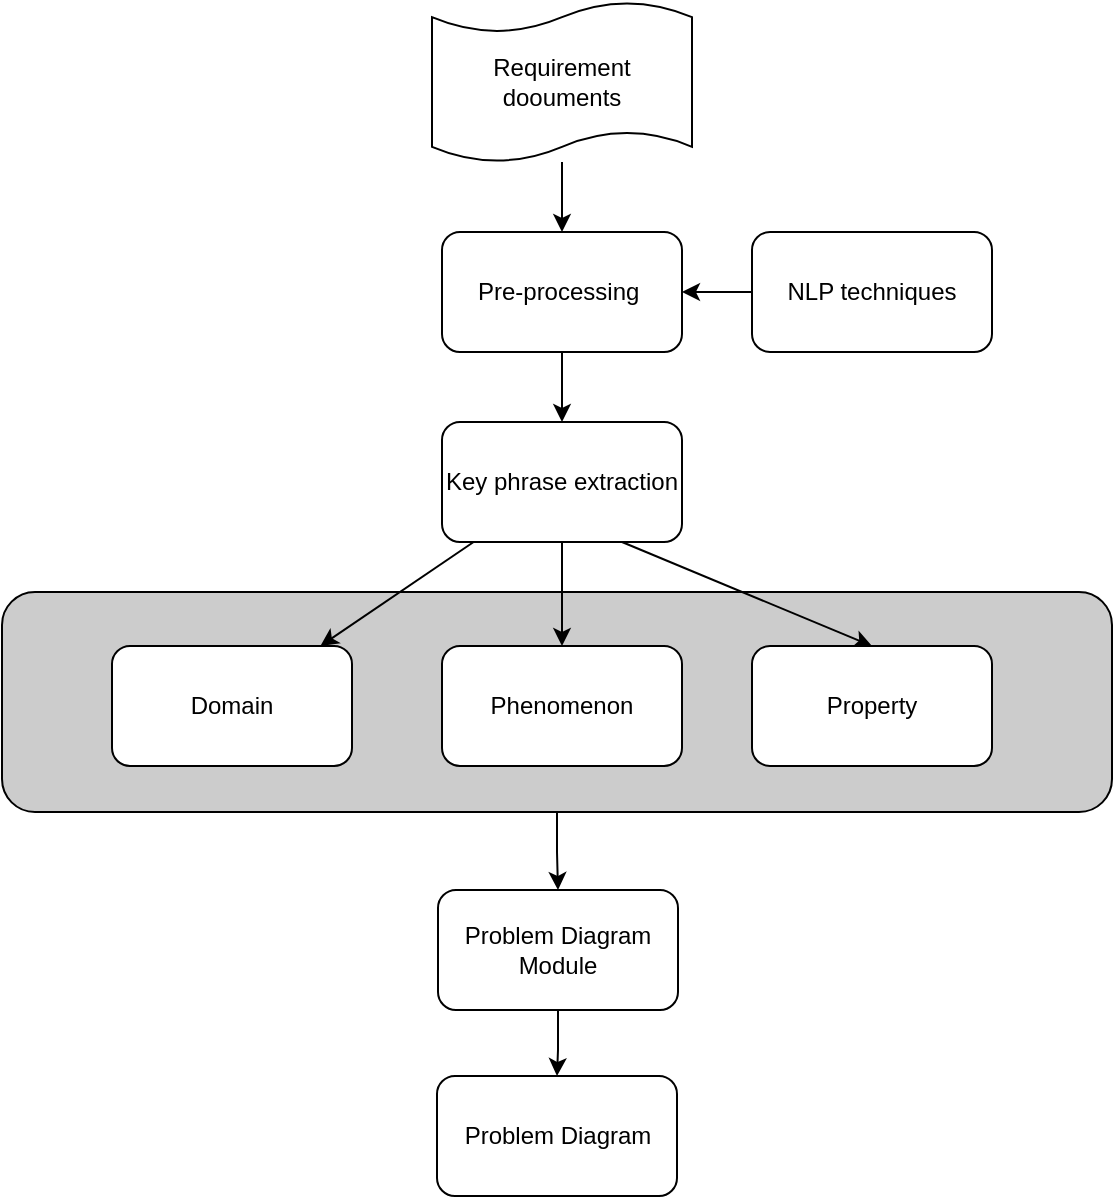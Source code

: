 <mxfile version="21.2.9" type="github">
  <diagram name="第 1 页" id="EaXCSPh4J-7xRSbRL5-Y">
    <mxGraphModel dx="1505" dy="829" grid="1" gridSize="10" guides="1" tooltips="1" connect="1" arrows="1" fold="1" page="1" pageScale="1" pageWidth="827" pageHeight="1169" math="0" shadow="0">
      <root>
        <mxCell id="0" />
        <mxCell id="1" parent="0" />
        <mxCell id="zraVMbd_DWUTViFeBLR9-16" value="" style="rounded=1;whiteSpace=wrap;html=1;strokeWidth=1;fillStyle=solid;gradientColor=none;fillColor=#CCCCCC;" vertex="1" parent="1">
          <mxGeometry x="105" y="454" width="555" height="110" as="geometry" />
        </mxCell>
        <mxCell id="zraVMbd_DWUTViFeBLR9-5" value="" style="edgeStyle=orthogonalEdgeStyle;rounded=0;orthogonalLoop=1;jettySize=auto;html=1;" edge="1" parent="1" source="zraVMbd_DWUTViFeBLR9-2" target="zraVMbd_DWUTViFeBLR9-3">
          <mxGeometry relative="1" as="geometry" />
        </mxCell>
        <mxCell id="zraVMbd_DWUTViFeBLR9-2" value="Requirement doouments" style="shape=tape;whiteSpace=wrap;html=1;strokeWidth=1;size=0.19" vertex="1" parent="1">
          <mxGeometry x="320" y="159" width="130" height="80" as="geometry" />
        </mxCell>
        <mxCell id="zraVMbd_DWUTViFeBLR9-6" value="" style="edgeStyle=orthogonalEdgeStyle;rounded=0;orthogonalLoop=1;jettySize=auto;html=1;" edge="1" parent="1" source="zraVMbd_DWUTViFeBLR9-3" target="zraVMbd_DWUTViFeBLR9-4">
          <mxGeometry relative="1" as="geometry" />
        </mxCell>
        <mxCell id="zraVMbd_DWUTViFeBLR9-3" value="Pre-processing&amp;nbsp;" style="rounded=1;whiteSpace=wrap;html=1;" vertex="1" parent="1">
          <mxGeometry x="325" y="274" width="120" height="60" as="geometry" />
        </mxCell>
        <mxCell id="zraVMbd_DWUTViFeBLR9-8" value="" style="rounded=0;orthogonalLoop=1;jettySize=auto;html=1;" edge="1" parent="1" source="zraVMbd_DWUTViFeBLR9-4" target="zraVMbd_DWUTViFeBLR9-7">
          <mxGeometry relative="1" as="geometry" />
        </mxCell>
        <mxCell id="zraVMbd_DWUTViFeBLR9-12" style="rounded=0;orthogonalLoop=1;jettySize=auto;html=1;exitX=0.75;exitY=1;exitDx=0;exitDy=0;entryX=0.5;entryY=0;entryDx=0;entryDy=0;" edge="1" parent="1" source="zraVMbd_DWUTViFeBLR9-4" target="zraVMbd_DWUTViFeBLR9-11">
          <mxGeometry relative="1" as="geometry" />
        </mxCell>
        <mxCell id="zraVMbd_DWUTViFeBLR9-14" value="" style="edgeStyle=orthogonalEdgeStyle;rounded=0;orthogonalLoop=1;jettySize=auto;html=1;entryX=0.5;entryY=0;entryDx=0;entryDy=0;" edge="1" parent="1" source="zraVMbd_DWUTViFeBLR9-4" target="zraVMbd_DWUTViFeBLR9-24">
          <mxGeometry relative="1" as="geometry">
            <mxPoint x="385" y="521" as="targetPoint" />
          </mxGeometry>
        </mxCell>
        <mxCell id="zraVMbd_DWUTViFeBLR9-4" value="Key phrase extraction" style="rounded=1;whiteSpace=wrap;html=1;" vertex="1" parent="1">
          <mxGeometry x="325" y="369" width="120" height="60" as="geometry" />
        </mxCell>
        <mxCell id="zraVMbd_DWUTViFeBLR9-18" value="" style="edgeStyle=orthogonalEdgeStyle;rounded=0;orthogonalLoop=1;jettySize=auto;html=1;" edge="1" parent="1" source="zraVMbd_DWUTViFeBLR9-16" target="zraVMbd_DWUTViFeBLR9-17">
          <mxGeometry relative="1" as="geometry" />
        </mxCell>
        <mxCell id="zraVMbd_DWUTViFeBLR9-7" value="Domain" style="whiteSpace=wrap;html=1;rounded=1;" vertex="1" parent="1">
          <mxGeometry x="160" y="481" width="120" height="60" as="geometry" />
        </mxCell>
        <mxCell id="zraVMbd_DWUTViFeBLR9-11" value="Property" style="whiteSpace=wrap;html=1;rounded=1;" vertex="1" parent="1">
          <mxGeometry x="480" y="481" width="120" height="60" as="geometry" />
        </mxCell>
        <mxCell id="zraVMbd_DWUTViFeBLR9-26" value="" style="edgeStyle=orthogonalEdgeStyle;rounded=0;orthogonalLoop=1;jettySize=auto;html=1;" edge="1" parent="1" source="zraVMbd_DWUTViFeBLR9-17" target="zraVMbd_DWUTViFeBLR9-25">
          <mxGeometry relative="1" as="geometry" />
        </mxCell>
        <mxCell id="zraVMbd_DWUTViFeBLR9-17" value="Problem Diagram Module" style="whiteSpace=wrap;html=1;rounded=1;strokeWidth=1;fillStyle=solid;gradientColor=none;" vertex="1" parent="1">
          <mxGeometry x="323" y="603" width="120" height="60" as="geometry" />
        </mxCell>
        <mxCell id="zraVMbd_DWUTViFeBLR9-23" value="" style="edgeStyle=orthogonalEdgeStyle;rounded=0;orthogonalLoop=1;jettySize=auto;html=1;" edge="1" parent="1" source="zraVMbd_DWUTViFeBLR9-22" target="zraVMbd_DWUTViFeBLR9-3">
          <mxGeometry relative="1" as="geometry" />
        </mxCell>
        <mxCell id="zraVMbd_DWUTViFeBLR9-22" value="NLP techniques" style="rounded=1;whiteSpace=wrap;html=1;" vertex="1" parent="1">
          <mxGeometry x="480" y="274" width="120" height="60" as="geometry" />
        </mxCell>
        <mxCell id="zraVMbd_DWUTViFeBLR9-24" value="Phenomenon" style="rounded=1;whiteSpace=wrap;html=1;" vertex="1" parent="1">
          <mxGeometry x="325" y="481" width="120" height="60" as="geometry" />
        </mxCell>
        <mxCell id="zraVMbd_DWUTViFeBLR9-25" value="Problem Diagram" style="whiteSpace=wrap;html=1;rounded=1;strokeWidth=1;fillStyle=solid;gradientColor=none;" vertex="1" parent="1">
          <mxGeometry x="322.5" y="696" width="120" height="60" as="geometry" />
        </mxCell>
      </root>
    </mxGraphModel>
  </diagram>
</mxfile>
